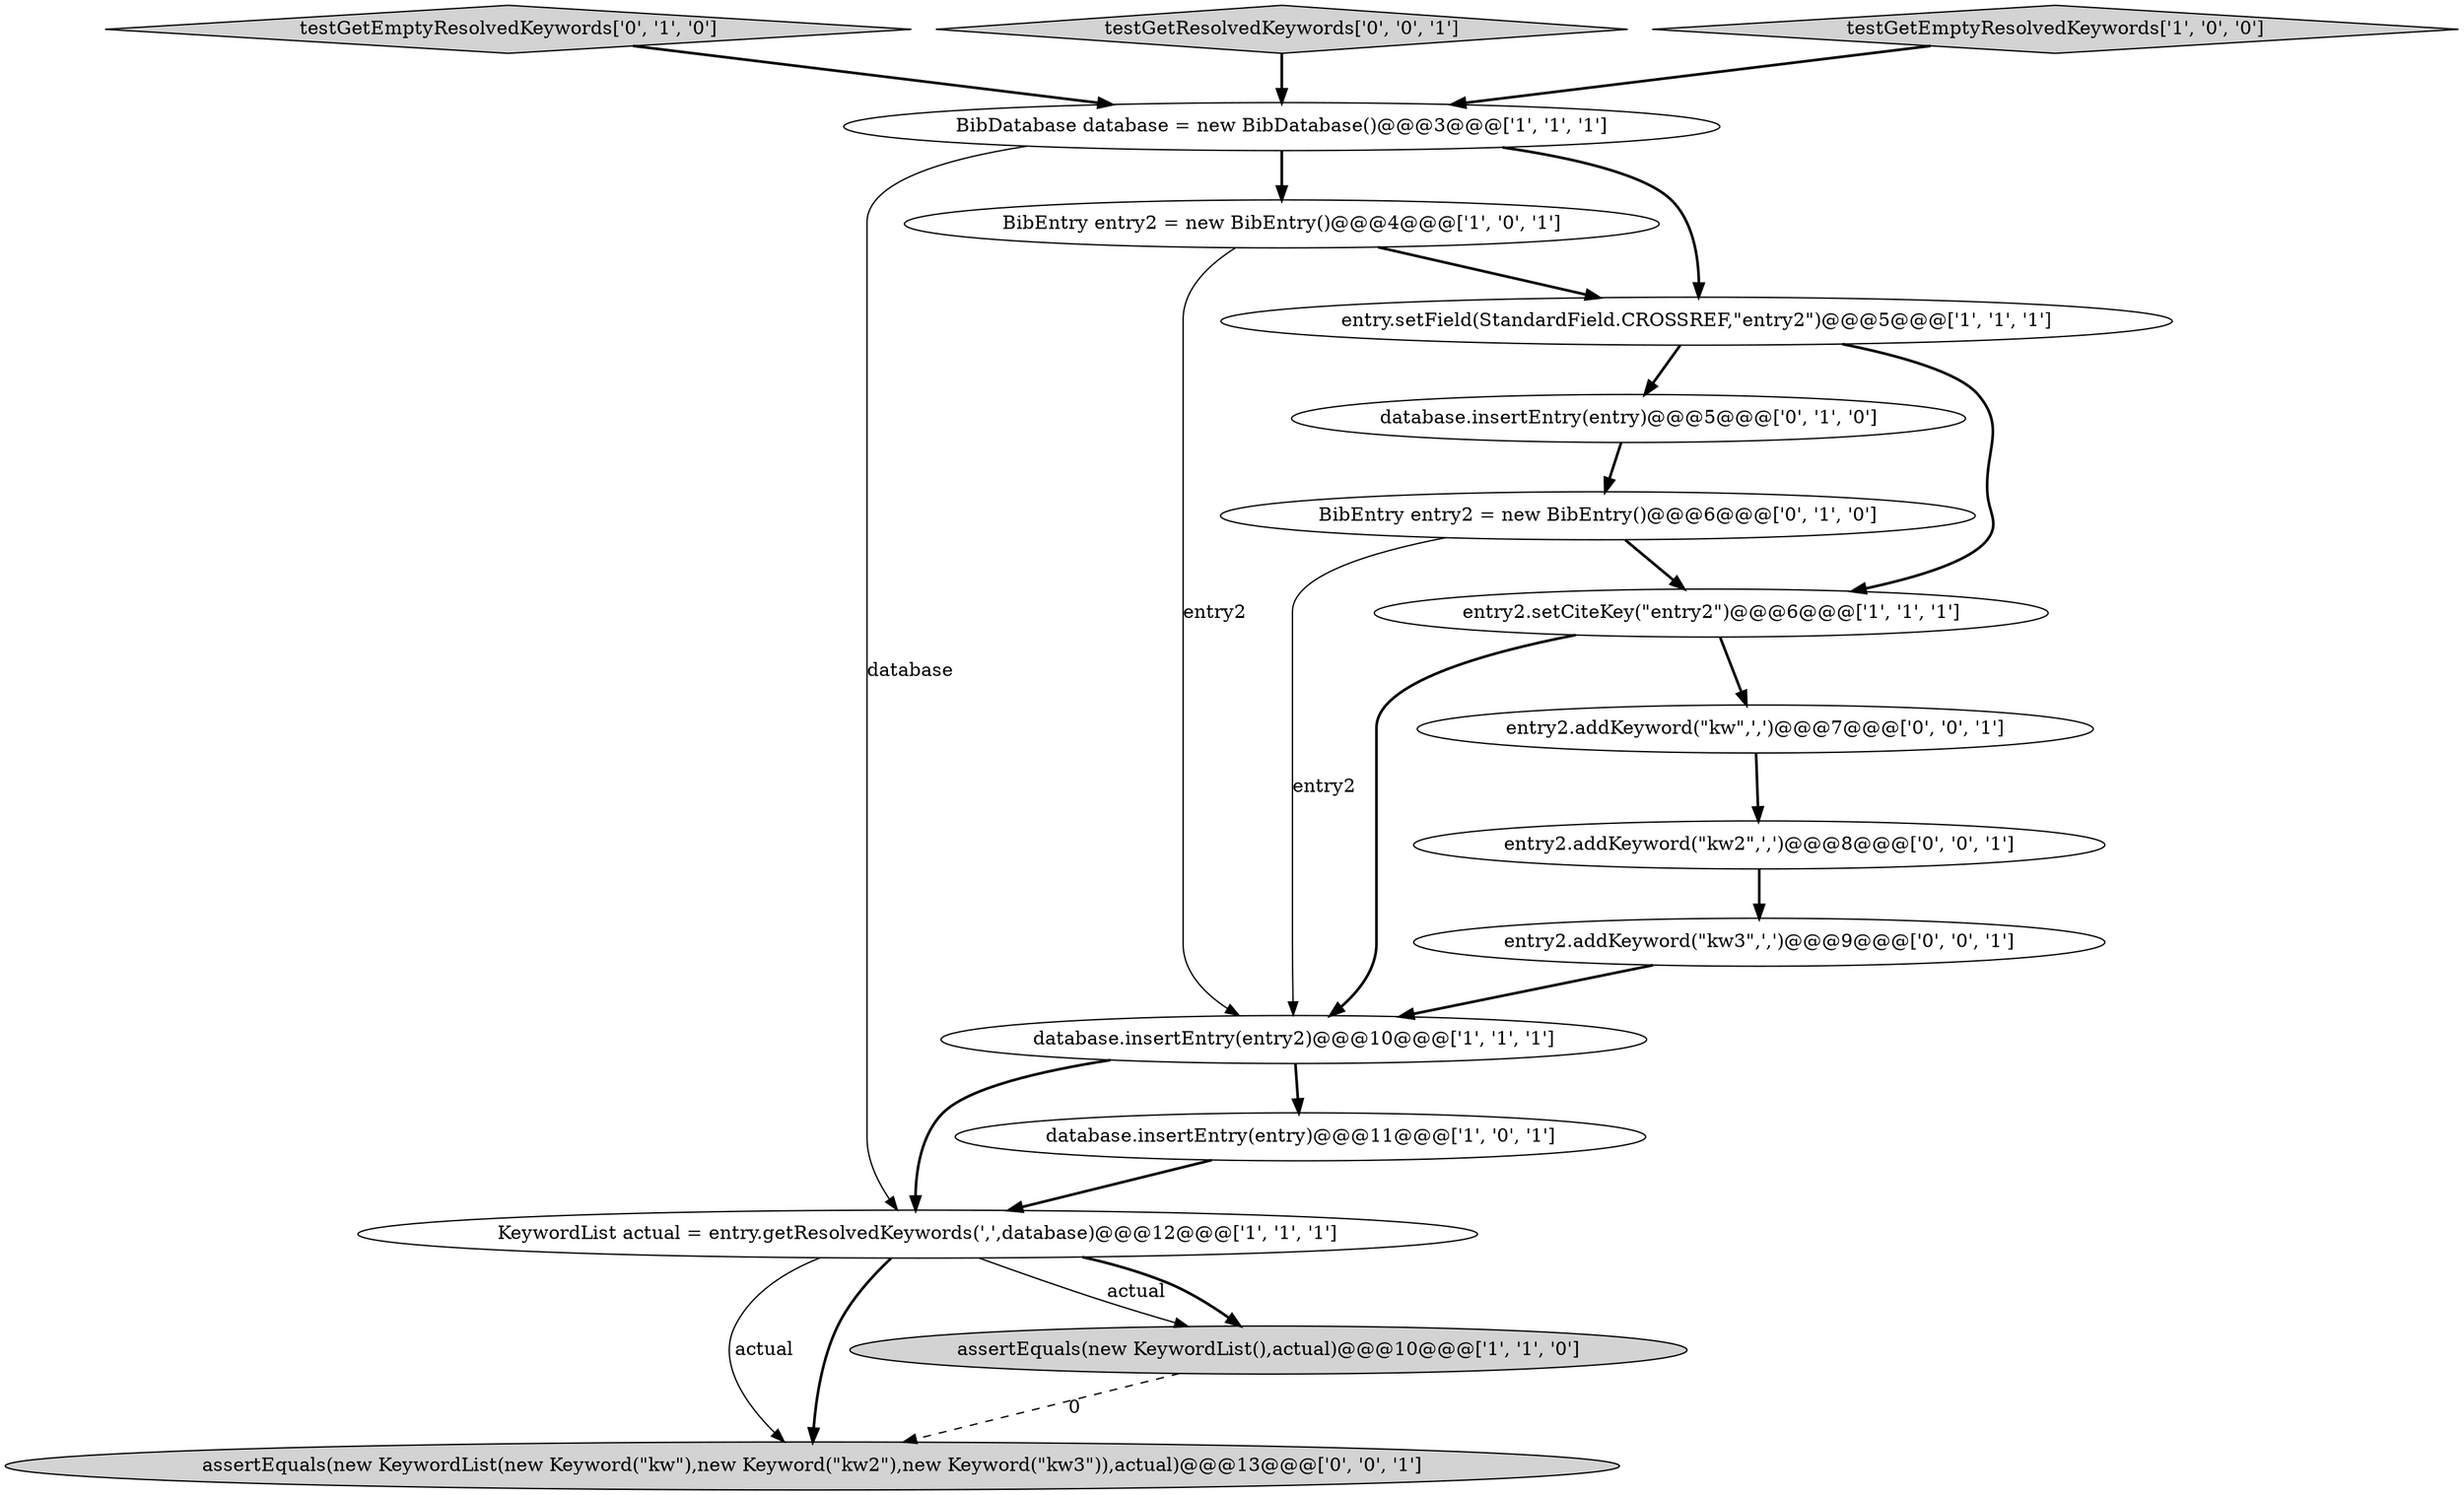 digraph {
5 [style = filled, label = "database.insertEntry(entry2)@@@10@@@['1', '1', '1']", fillcolor = white, shape = ellipse image = "AAA0AAABBB1BBB"];
16 [style = filled, label = "assertEquals(new KeywordList(new Keyword(\"kw\"),new Keyword(\"kw2\"),new Keyword(\"kw3\")),actual)@@@13@@@['0', '0', '1']", fillcolor = lightgray, shape = ellipse image = "AAA0AAABBB3BBB"];
10 [style = filled, label = "testGetEmptyResolvedKeywords['0', '1', '0']", fillcolor = lightgray, shape = diamond image = "AAA0AAABBB2BBB"];
15 [style = filled, label = "entry2.addKeyword(\"kw2\",',')@@@8@@@['0', '0', '1']", fillcolor = white, shape = ellipse image = "AAA0AAABBB3BBB"];
11 [style = filled, label = "database.insertEntry(entry)@@@5@@@['0', '1', '0']", fillcolor = white, shape = ellipse image = "AAA1AAABBB2BBB"];
14 [style = filled, label = "entry2.addKeyword(\"kw3\",',')@@@9@@@['0', '0', '1']", fillcolor = white, shape = ellipse image = "AAA0AAABBB3BBB"];
1 [style = filled, label = "KeywordList actual = entry.getResolvedKeywords(',',database)@@@12@@@['1', '1', '1']", fillcolor = white, shape = ellipse image = "AAA0AAABBB1BBB"];
0 [style = filled, label = "BibEntry entry2 = new BibEntry()@@@4@@@['1', '0', '1']", fillcolor = white, shape = ellipse image = "AAA0AAABBB1BBB"];
13 [style = filled, label = "entry2.addKeyword(\"kw\",',')@@@7@@@['0', '0', '1']", fillcolor = white, shape = ellipse image = "AAA0AAABBB3BBB"];
2 [style = filled, label = "assertEquals(new KeywordList(),actual)@@@10@@@['1', '1', '0']", fillcolor = lightgray, shape = ellipse image = "AAA0AAABBB1BBB"];
6 [style = filled, label = "database.insertEntry(entry)@@@11@@@['1', '0', '1']", fillcolor = white, shape = ellipse image = "AAA0AAABBB1BBB"];
3 [style = filled, label = "entry.setField(StandardField.CROSSREF,\"entry2\")@@@5@@@['1', '1', '1']", fillcolor = white, shape = ellipse image = "AAA0AAABBB1BBB"];
7 [style = filled, label = "entry2.setCiteKey(\"entry2\")@@@6@@@['1', '1', '1']", fillcolor = white, shape = ellipse image = "AAA0AAABBB1BBB"];
12 [style = filled, label = "testGetResolvedKeywords['0', '0', '1']", fillcolor = lightgray, shape = diamond image = "AAA0AAABBB3BBB"];
8 [style = filled, label = "BibDatabase database = new BibDatabase()@@@3@@@['1', '1', '1']", fillcolor = white, shape = ellipse image = "AAA0AAABBB1BBB"];
9 [style = filled, label = "BibEntry entry2 = new BibEntry()@@@6@@@['0', '1', '0']", fillcolor = white, shape = ellipse image = "AAA1AAABBB2BBB"];
4 [style = filled, label = "testGetEmptyResolvedKeywords['1', '0', '0']", fillcolor = lightgray, shape = diamond image = "AAA0AAABBB1BBB"];
14->5 [style = bold, label=""];
13->15 [style = bold, label=""];
3->11 [style = bold, label=""];
8->0 [style = bold, label=""];
8->1 [style = solid, label="database"];
5->1 [style = bold, label=""];
10->8 [style = bold, label=""];
11->9 [style = bold, label=""];
4->8 [style = bold, label=""];
0->3 [style = bold, label=""];
3->7 [style = bold, label=""];
1->16 [style = solid, label="actual"];
8->3 [style = bold, label=""];
7->13 [style = bold, label=""];
2->16 [style = dashed, label="0"];
15->14 [style = bold, label=""];
0->5 [style = solid, label="entry2"];
7->5 [style = bold, label=""];
1->16 [style = bold, label=""];
1->2 [style = solid, label="actual"];
12->8 [style = bold, label=""];
6->1 [style = bold, label=""];
1->2 [style = bold, label=""];
5->6 [style = bold, label=""];
9->5 [style = solid, label="entry2"];
9->7 [style = bold, label=""];
}
